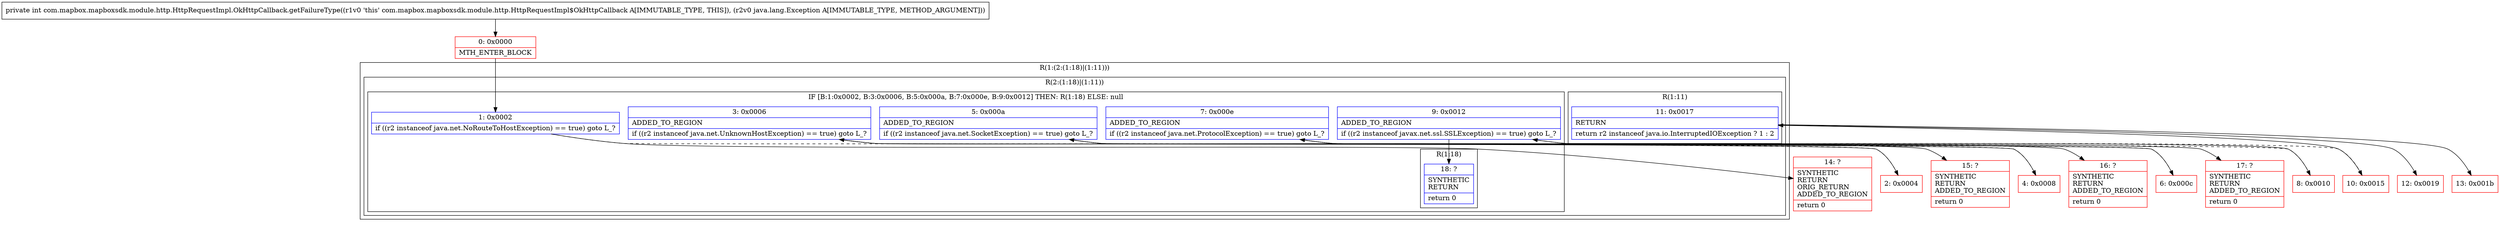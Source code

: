 digraph "CFG forcom.mapbox.mapboxsdk.module.http.HttpRequestImpl.OkHttpCallback.getFailureType(Ljava\/lang\/Exception;)I" {
subgraph cluster_Region_1274200160 {
label = "R(1:(2:(1:18)|(1:11)))";
node [shape=record,color=blue];
subgraph cluster_Region_1350601620 {
label = "R(2:(1:18)|(1:11))";
node [shape=record,color=blue];
subgraph cluster_IfRegion_1098312448 {
label = "IF [B:1:0x0002, B:3:0x0006, B:5:0x000a, B:7:0x000e, B:9:0x0012] THEN: R(1:18) ELSE: null";
node [shape=record,color=blue];
Node_1 [shape=record,label="{1\:\ 0x0002|if ((r2 instanceof java.net.NoRouteToHostException) == true) goto L_?\l}"];
Node_3 [shape=record,label="{3\:\ 0x0006|ADDED_TO_REGION\l|if ((r2 instanceof java.net.UnknownHostException) == true) goto L_?\l}"];
Node_5 [shape=record,label="{5\:\ 0x000a|ADDED_TO_REGION\l|if ((r2 instanceof java.net.SocketException) == true) goto L_?\l}"];
Node_7 [shape=record,label="{7\:\ 0x000e|ADDED_TO_REGION\l|if ((r2 instanceof java.net.ProtocolException) == true) goto L_?\l}"];
Node_9 [shape=record,label="{9\:\ 0x0012|ADDED_TO_REGION\l|if ((r2 instanceof javax.net.ssl.SSLException) == true) goto L_?\l}"];
subgraph cluster_Region_645823541 {
label = "R(1:18)";
node [shape=record,color=blue];
Node_18 [shape=record,label="{18\:\ ?|SYNTHETIC\lRETURN\l|return 0\l}"];
}
}
subgraph cluster_Region_2077383002 {
label = "R(1:11)";
node [shape=record,color=blue];
Node_11 [shape=record,label="{11\:\ 0x0017|RETURN\l|return r2 instanceof java.io.InterruptedIOException ? 1 : 2\l}"];
}
}
}
Node_0 [shape=record,color=red,label="{0\:\ 0x0000|MTH_ENTER_BLOCK\l}"];
Node_2 [shape=record,color=red,label="{2\:\ 0x0004}"];
Node_4 [shape=record,color=red,label="{4\:\ 0x0008}"];
Node_6 [shape=record,color=red,label="{6\:\ 0x000c}"];
Node_8 [shape=record,color=red,label="{8\:\ 0x0010}"];
Node_10 [shape=record,color=red,label="{10\:\ 0x0015}"];
Node_12 [shape=record,color=red,label="{12\:\ 0x0019}"];
Node_13 [shape=record,color=red,label="{13\:\ 0x001b}"];
Node_14 [shape=record,color=red,label="{14\:\ ?|SYNTHETIC\lRETURN\lORIG_RETURN\lADDED_TO_REGION\l|return 0\l}"];
Node_15 [shape=record,color=red,label="{15\:\ ?|SYNTHETIC\lRETURN\lADDED_TO_REGION\l|return 0\l}"];
Node_16 [shape=record,color=red,label="{16\:\ ?|SYNTHETIC\lRETURN\lADDED_TO_REGION\l|return 0\l}"];
Node_17 [shape=record,color=red,label="{17\:\ ?|SYNTHETIC\lRETURN\lADDED_TO_REGION\l|return 0\l}"];
MethodNode[shape=record,label="{private int com.mapbox.mapboxsdk.module.http.HttpRequestImpl.OkHttpCallback.getFailureType((r1v0 'this' com.mapbox.mapboxsdk.module.http.HttpRequestImpl$OkHttpCallback A[IMMUTABLE_TYPE, THIS]), (r2v0 java.lang.Exception A[IMMUTABLE_TYPE, METHOD_ARGUMENT])) }"];
MethodNode -> Node_0;
Node_1 -> Node_2[style=dashed];
Node_1 -> Node_14;
Node_3 -> Node_4[style=dashed];
Node_3 -> Node_15;
Node_5 -> Node_6[style=dashed];
Node_5 -> Node_16;
Node_7 -> Node_8[style=dashed];
Node_7 -> Node_17;
Node_9 -> Node_10[style=dashed];
Node_9 -> Node_18;
Node_11 -> Node_12;
Node_11 -> Node_13;
Node_0 -> Node_1;
Node_2 -> Node_3;
Node_4 -> Node_5;
Node_6 -> Node_7;
Node_8 -> Node_9;
Node_10 -> Node_11;
}

